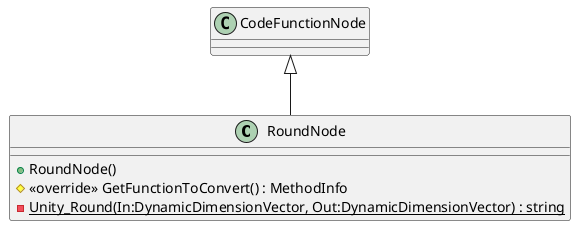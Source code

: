@startuml
class RoundNode {
    + RoundNode()
    # <<override>> GetFunctionToConvert() : MethodInfo
    {static} - Unity_Round(In:DynamicDimensionVector, Out:DynamicDimensionVector) : string
}
CodeFunctionNode <|-- RoundNode
@enduml
